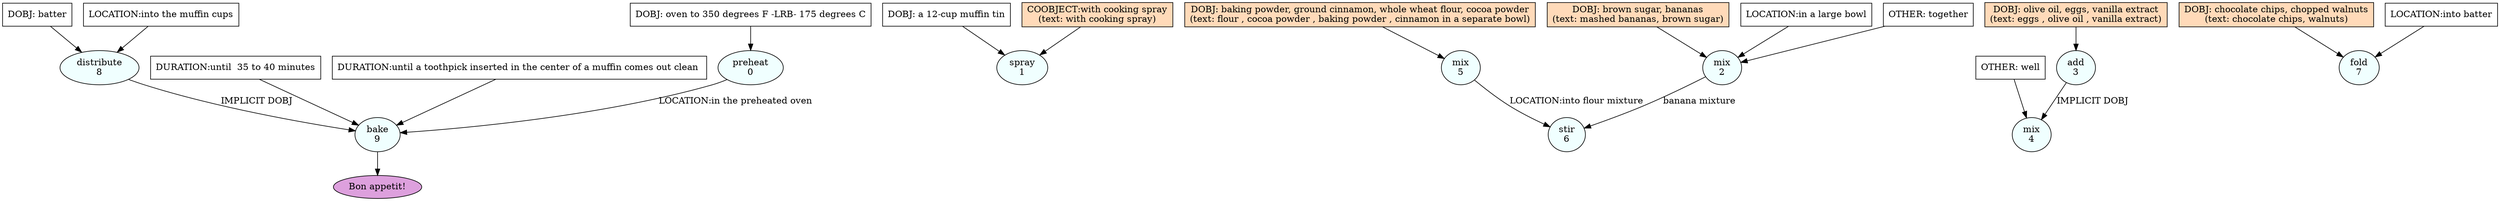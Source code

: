 digraph recipe {
E0[label="preheat
0", shape=oval, style=filled, fillcolor=azure]
E1[label="spray
1", shape=oval, style=filled, fillcolor=azure]
E2[label="mix
2", shape=oval, style=filled, fillcolor=azure]
E3[label="add
3", shape=oval, style=filled, fillcolor=azure]
E4[label="mix
4", shape=oval, style=filled, fillcolor=azure]
E5[label="mix
5", shape=oval, style=filled, fillcolor=azure]
E6[label="stir
6", shape=oval, style=filled, fillcolor=azure]
E7[label="fold
7", shape=oval, style=filled, fillcolor=azure]
E8[label="distribute
8", shape=oval, style=filled, fillcolor=azure]
E9[label="bake
9", shape=oval, style=filled, fillcolor=azure]
D0[label="DOBJ: oven to 350 degrees F -LRB- 175 degrees C", shape=box, style=filled, fillcolor=white]
D0 -> E0
D1[label="DOBJ: a 12-cup muffin tin", shape=box, style=filled, fillcolor=white]
D1 -> E1
P1_0[label="COOBJECT:with cooking spray
(text: with cooking spray)", shape=box, style=filled, fillcolor=peachpuff]
P1_0 -> E1
D7[label="DOBJ: chocolate chips, chopped walnuts
(text: chocolate chips, walnuts)", shape=box, style=filled, fillcolor=peachpuff]
D7 -> E7
P7_0[label="LOCATION:into batter", shape=box, style=filled, fillcolor=white]
P7_0 -> E7
D8[label="DOBJ: batter", shape=box, style=filled, fillcolor=white]
D8 -> E8
P8_0[label="LOCATION:into the muffin cups", shape=box, style=filled, fillcolor=white]
P8_0 -> E8
D2[label="DOBJ: brown sugar, bananas
(text: mashed bananas, brown sugar)", shape=box, style=filled, fillcolor=peachpuff]
D2 -> E2
P2_0[label="LOCATION:in a large bowl", shape=box, style=filled, fillcolor=white]
P2_0 -> E2
O2_0[label="OTHER: together", shape=box, style=filled, fillcolor=white]
O2_0 -> E2
D3[label="DOBJ: olive oil, eggs, vanilla extract
(text: eggs , olive oil , vanilla extract)", shape=box, style=filled, fillcolor=peachpuff]
D3 -> E3
D5[label="DOBJ: baking powder, ground cinnamon, whole wheat flour, cocoa powder
(text: flour , cocoa powder , baking powder , cinnamon in a separate bowl)", shape=box, style=filled, fillcolor=peachpuff]
D5 -> E5
E3 -> E4 [label="IMPLICIT DOBJ"]
O4_0_0[label="OTHER: well", shape=box, style=filled, fillcolor=white]
O4_0_0 -> E4
E2 -> E6 [label="banana mixture"]
E5 -> E6 [label="LOCATION:into flour mixture"]
E8 -> E9 [label="IMPLICIT DOBJ"]
E0 -> E9 [label="LOCATION:in the preheated oven"]
P9_1_0[label="DURATION:until  35 to 40 minutes", shape=box, style=filled, fillcolor=white]
P9_1_0 -> E9
P9_1_1[label="DURATION:until a toothpick inserted in the center of a muffin comes out clean ", shape=box, style=filled, fillcolor=white]
P9_1_1 -> E9
EOR[label="Bon appetit!", shape=oval, style=filled, fillcolor=plum]
E9 -> EOR
}
